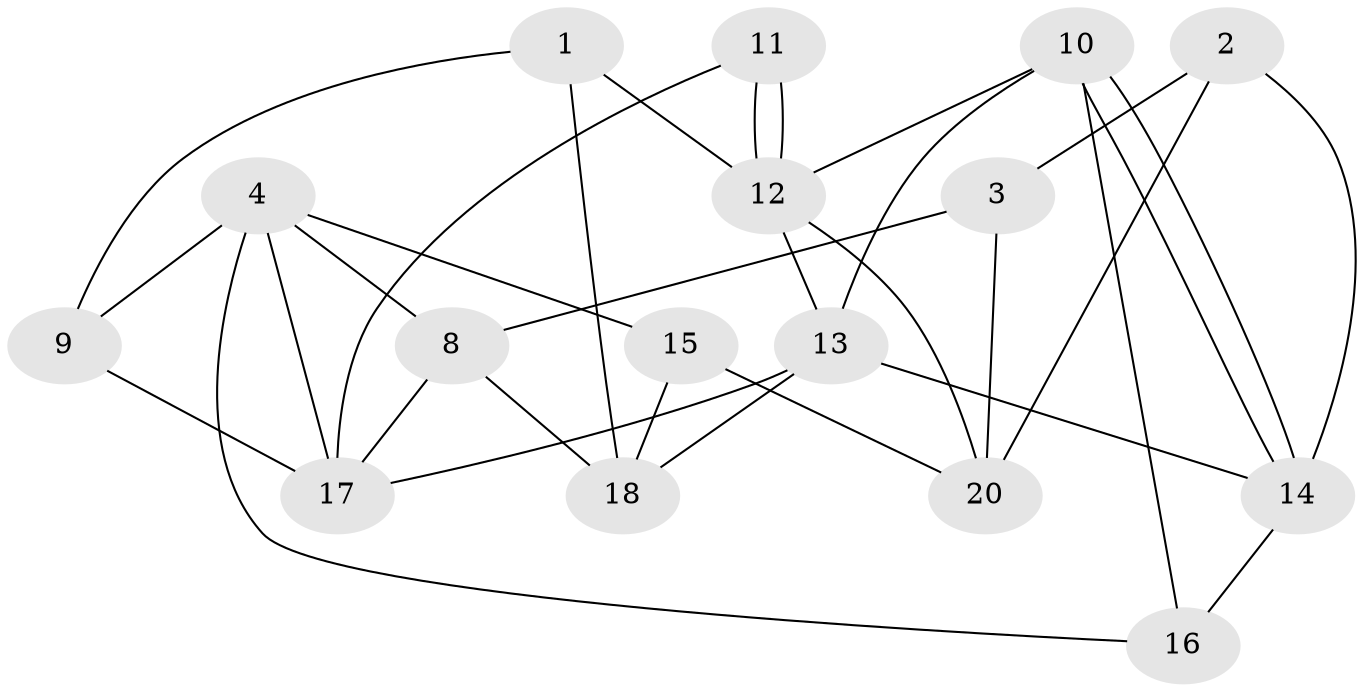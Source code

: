 // Generated by graph-tools (version 1.1) at 2025/46/02/15/25 05:46:28]
// undirected, 16 vertices, 32 edges
graph export_dot {
graph [start="1"]
  node [color=gray90,style=filled];
  1;
  2 [super="+19"];
  3 [super="+7"];
  4;
  8 [super="+7"];
  9;
  10;
  11;
  12 [super="+6"];
  13 [super="+5+19"];
  14;
  15;
  16 [super="+5"];
  17;
  18;
  20 [super="+6"];
  1 -- 9;
  1 -- 12;
  1 -- 18;
  2 -- 20;
  2 -- 14;
  2 -- 3;
  3 -- 8;
  3 -- 20;
  4 -- 17;
  4 -- 15;
  4 -- 8;
  4 -- 9;
  4 -- 16;
  8 -- 18;
  8 -- 17;
  9 -- 17;
  10 -- 14;
  10 -- 14;
  10 -- 13;
  10 -- 12;
  10 -- 16;
  11 -- 17;
  11 -- 12;
  11 -- 12;
  12 -- 13;
  12 -- 20;
  13 -- 14;
  13 -- 17;
  13 -- 18;
  14 -- 16;
  15 -- 18;
  15 -- 20;
}

